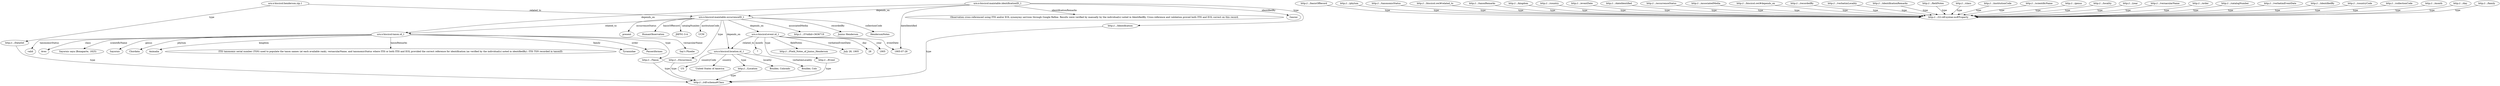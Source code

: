 digraph n0 {
n1[label="urn:x-biscicol:maintable.identificationID_1"];
n2[label="urn:x-biscicol:maintable.occurrenceID_1"];
n3[label="1905-07-28"];
n4[label="Observation cross-referenced using ITIS and/or EOL synonymy services through Google Refine. Results were verified by manually by the individual(s) noted in IdentifiedBy. Cross-reference and validation proved both ITIS and EOL correct on this record."];
n5[label="Gaurav"];
n6[label="http://.../Identification"];
n7[label="urn:x-biscicol:henderson.zip.1"];
n8[label="UCM"];
n9[label="http://.../3?oldid=3636719"];
n10[label="Junius Henderson"];
n11[label="HendersonNotes"];
n12[label="present"];
n13[label="HumanObservation"];
n14[label="JHFN1-3-A"];
n15[label="http://.../Occurrence"];
n16[label="urn:x-biscicol:taxon.id_1"];
n17[label="urn:x-biscicol:event.id_1"];
n18[label="urn:x-biscicol:location.id_1"];
n19[label="Boulder, Colorado"];
n20[label="Boulder, Colo"];
n21[label="US"];
n22[label="United States of America"];
n23[label="http://.../Location"];
n24[label="http://.../Field_Notes_of_Junius_Henderson"];
n25[label="July 28, 1905"];
n26[label="28"];
n27[label="1905"];
n28[label="7"];
n29[label="http://.../Event"];
n30[label="Say's Phoebe"];
n31[label="valid"];
n32[label="Aves"];
n33[label="Sayornis saya (Bonaparte, 1825)"];
n34[label="Sayornis"];
n35[label="Chordata"];
n36[label="Animalia"];
n37[label="ITIS taxonomic serial number (TSN) used to populate the taxon names (at each available rank), vernacularName, and taxonomicStatus where ITIS or both ITIS and EOL provided the correct reference for identification (as verified by the individual(s) noted in identifiedBy). ITIS TSN recorded in taxonID."];
n38[label="Tyrannidae"];
n39[label="Passeriformes"];
n40[label="http://.../Taxon"];
n41[label="http://.../DataSet"];
n42[label="http://.../basisOfRecord"];
n43[label="http://.../22-rdf-syntax-ns#Property"];
n44[label="http://.../phylum"];
n45[label="http://.../taxonomicStatus"];
n46[label="http://.../biscicol.owl#related_to"];
n47[label="http://.../taxonRemarks"];
n48[label="http://.../kingdom"];
n49[label="http://.../country"];
n50[label="http://.../eventDate"];
n51[label="http://.../dateIdentified"];
n52[label="http://.../occurrenceStatus"];
n53[label="http://.../associatedMedia"];
n54[label="http://.../biscicol.owl#depends_on"];
n55[label="http://.../rdf-schema#Class"];
n56[label="http://.../recordedBy"];
n57[label="http://.../verbatimLocality"];
n58[label="http://.../identificationRemarks"];
n59[label="http://.../fieldNotes"];
n60[label="http://.../class"];
n61[label="http://.../institutionCode"];
n62[label="http://.../scientificName"];
n63[label="http://.../genus"];
n64[label="http://.../locality"];
n65[label="http://.../year"];
n66[label="http://.../vernacularName"];
n67[label="http://.../order"];
n68[label="http://.../catalogNumber"];
n69[label="http://.../verbatimEventDate"];
n70[label="http://.../identifiedBy"];
n71[label="http://.../countryCode"];
n72[label="http://.../collectionCode"];
n73[label="http://.../month"];
n74[label="http://.../day"];
n75[label="http://.../family"];
n1 -> n2[label="depends_on"]
n1 -> n3[label="dateIdentified"]
n1 -> n4[label="identificationRemarks"]
n1 -> n5[label="identifiedBy"]
n1 -> n6[label="type"]
n7 -> n2[label="related_to"]
n2 -> n8[label="institutionCode"]
n2 -> n9[label="associatedMedia"]
n2 -> n10[label="recordedBy"]
n2 -> n11[label="collectionCode"]
n2 -> n12[label="occurrenceStatus"]
n2 -> n13[label="basisOfRecord"]
n2 -> n14[label="catalogNumber"]
n2 -> n15[label="type"]
n1 -> n16[label="depends_on"]
n2 -> n16[label="related_to"]
n17 -> n18[label="related_to"]
n2 -> n18[label="depends_on"]
n2 -> n17[label="depends_on"]
n18 -> n19[label="locality"]
n18 -> n20[label="verbatimLocality"]
n18 -> n21[label="countryCode"]
n18 -> n22[label="country"]
n18 -> n23[label="type"]
n17 -> n3[label="eventDate"]
n17 -> n24[label="fieldNotes"]
n17 -> n25[label="verbatimEventDate"]
n17 -> n26[label="day"]
n17 -> n27[label="year"]
n17 -> n28[label="month"]
n17 -> n29[label="type"]
n16 -> n30[label="vernacularName"]
n16 -> n31[label="taxonomicStatus"]
n16 -> n32[label="class"]
n16 -> n33[label="scientificName"]
n16 -> n34[label="genus"]
n16 -> n35[label="phylum"]
n16 -> n36[label="kingdom"]
n16 -> n37[label="taxonRemarks"]
n16 -> n38[label="family"]
n16 -> n39[label="order"]
n16 -> n40[label="type"]
n7 -> n41[label="type"]
n42 -> n43[label="type"]
n44 -> n43[label="type"]
n45 -> n43[label="type"]
n46 -> n43[label="type"]
n47 -> n43[label="type"]
n48 -> n43[label="type"]
n49 -> n43[label="type"]
n50 -> n43[label="type"]
n51 -> n43[label="type"]
n52 -> n43[label="type"]
n53 -> n43[label="type"]
n54 -> n43[label="type"]
n40 -> n55[label="type"]
n56 -> n43[label="type"]
n57 -> n43[label="type"]
n58 -> n43[label="type"]
n59 -> n43[label="type"]
n60 -> n43[label="type"]
n61 -> n43[label="type"]
n62 -> n43[label="type"]
n63 -> n43[label="type"]
n29 -> n55[label="type"]
n64 -> n43[label="type"]
n65 -> n43[label="type"]
n66 -> n43[label="type"]
n67 -> n43[label="type"]
n68 -> n43[label="type"]
n6 -> n55[label="type"]
n69 -> n43[label="type"]
n23 -> n55[label="type"]
n15 -> n55[label="type"]
n70 -> n43[label="type"]
n41 -> n55[label="type"]
n71 -> n43[label="type"]
n72 -> n43[label="type"]
n73 -> n43[label="type"]
n74 -> n43[label="type"]
n75 -> n43[label="type"]
}
